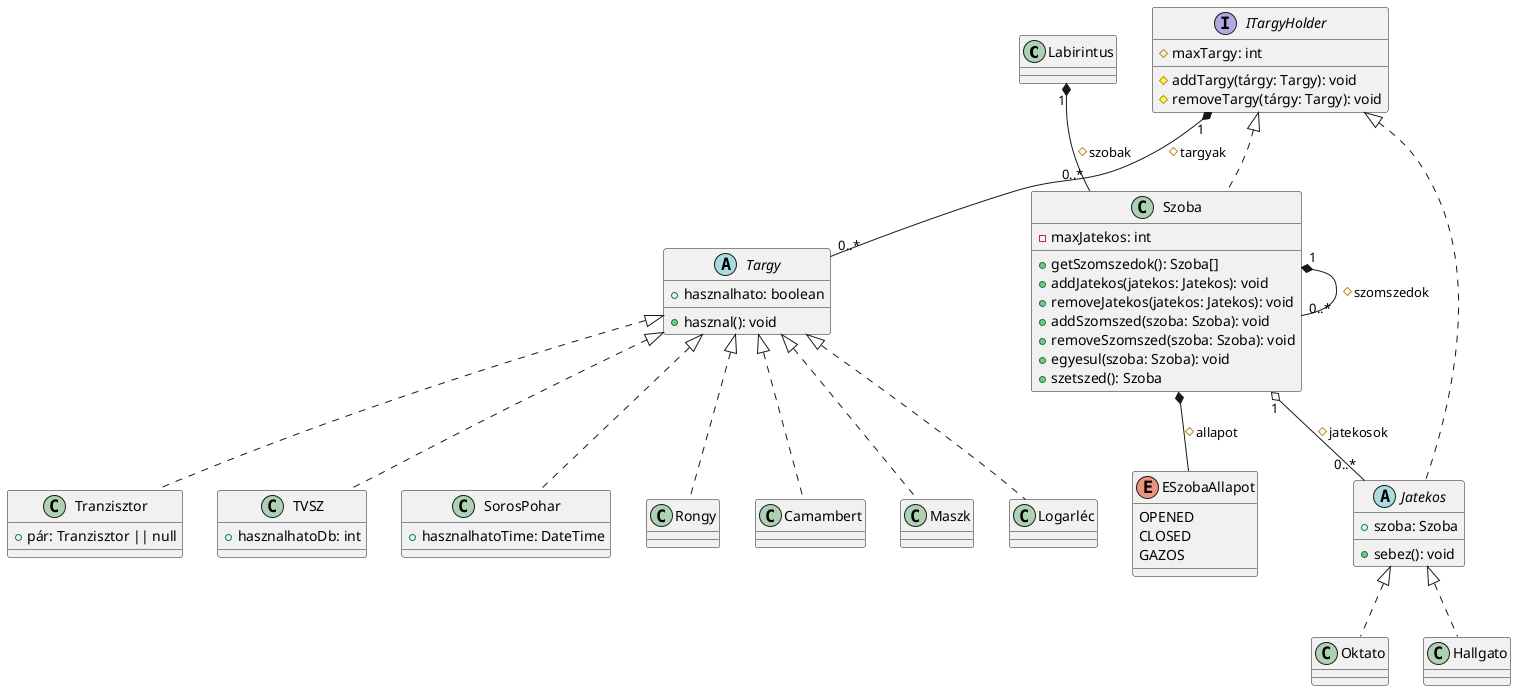 @startuml UML

class Labirintus {}

class Szoba implements ITargyHolder{
    - maxJatekos: int

    +getSzomszedok(): Szoba[]
    +addJatekos(jatekos: Jatekos): void
    +removeJatekos(jatekos: Jatekos): void
    +addSzomszed(szoba: Szoba): void
    +removeSzomszed(szoba: Szoba): void
    +egyesul(szoba: Szoba): void
    +szetszed(): Szoba

}

Szoba "1" o-- "0..*" Jatekos: # jatekosok
Szoba "1" *-- "0..*" Szoba: # szomszedok
ITargyHolder "1" *-- "0..*" Targy: # targyak
Szoba *-- ESzobaAllapot: # allapot
Labirintus "1" *-- "0..*" Szoba: # szobak

abstract class Targy {
  + hasznalhato: boolean
  + hasznal(): void
}

abstract class Jatekos implements ITargyHolder{
  + szoba: Szoba
  + sebez(): void

}


class Oktato implements Jatekos{}
class Hallgato implements Jatekos{
}

class Tranzisztor implements Targy{
  + pár: Tranzisztor || null
}
class TVSZ implements Targy{
  + hasznalhatoDb: int
}
class SorosPohar implements Targy{
  + hasznalhatoTime: DateTime
}
class Camambert implements Targy{}
class Maszk implements Targy{}
class Rongy implements Targy{}
class Logarléc implements Targy{}

interface ITargyHolder {
    # maxTargy: int
    # addTargy(tárgy: Targy): void
    # removeTargy(tárgy: Targy): void
}

enum ESzobaAllapot {
  OPENED
  CLOSED
  GAZOS
}

' interface IActor{
'   +accept(TargyVisitor): void
'   +mozog(Szoba): Szoba
' }
' interface TargyVisitor
' interface SzobaEventListener{
'   +update(eventType): void
' }

' abstract class Actor implements IActor, SzobaEventListener {
'   #jelenSzoba: Szoba
'   +felvesz(Targy): void
'   +lerak(Targy):void
' }
' class Hallgato implements Actor {
'   +hasznal(Targy): void
' }
' class Oktato implements Actor {
' }

' Actor "1" --* "0..*" Szoba
' IActor - TargyVisitor


@enduml
